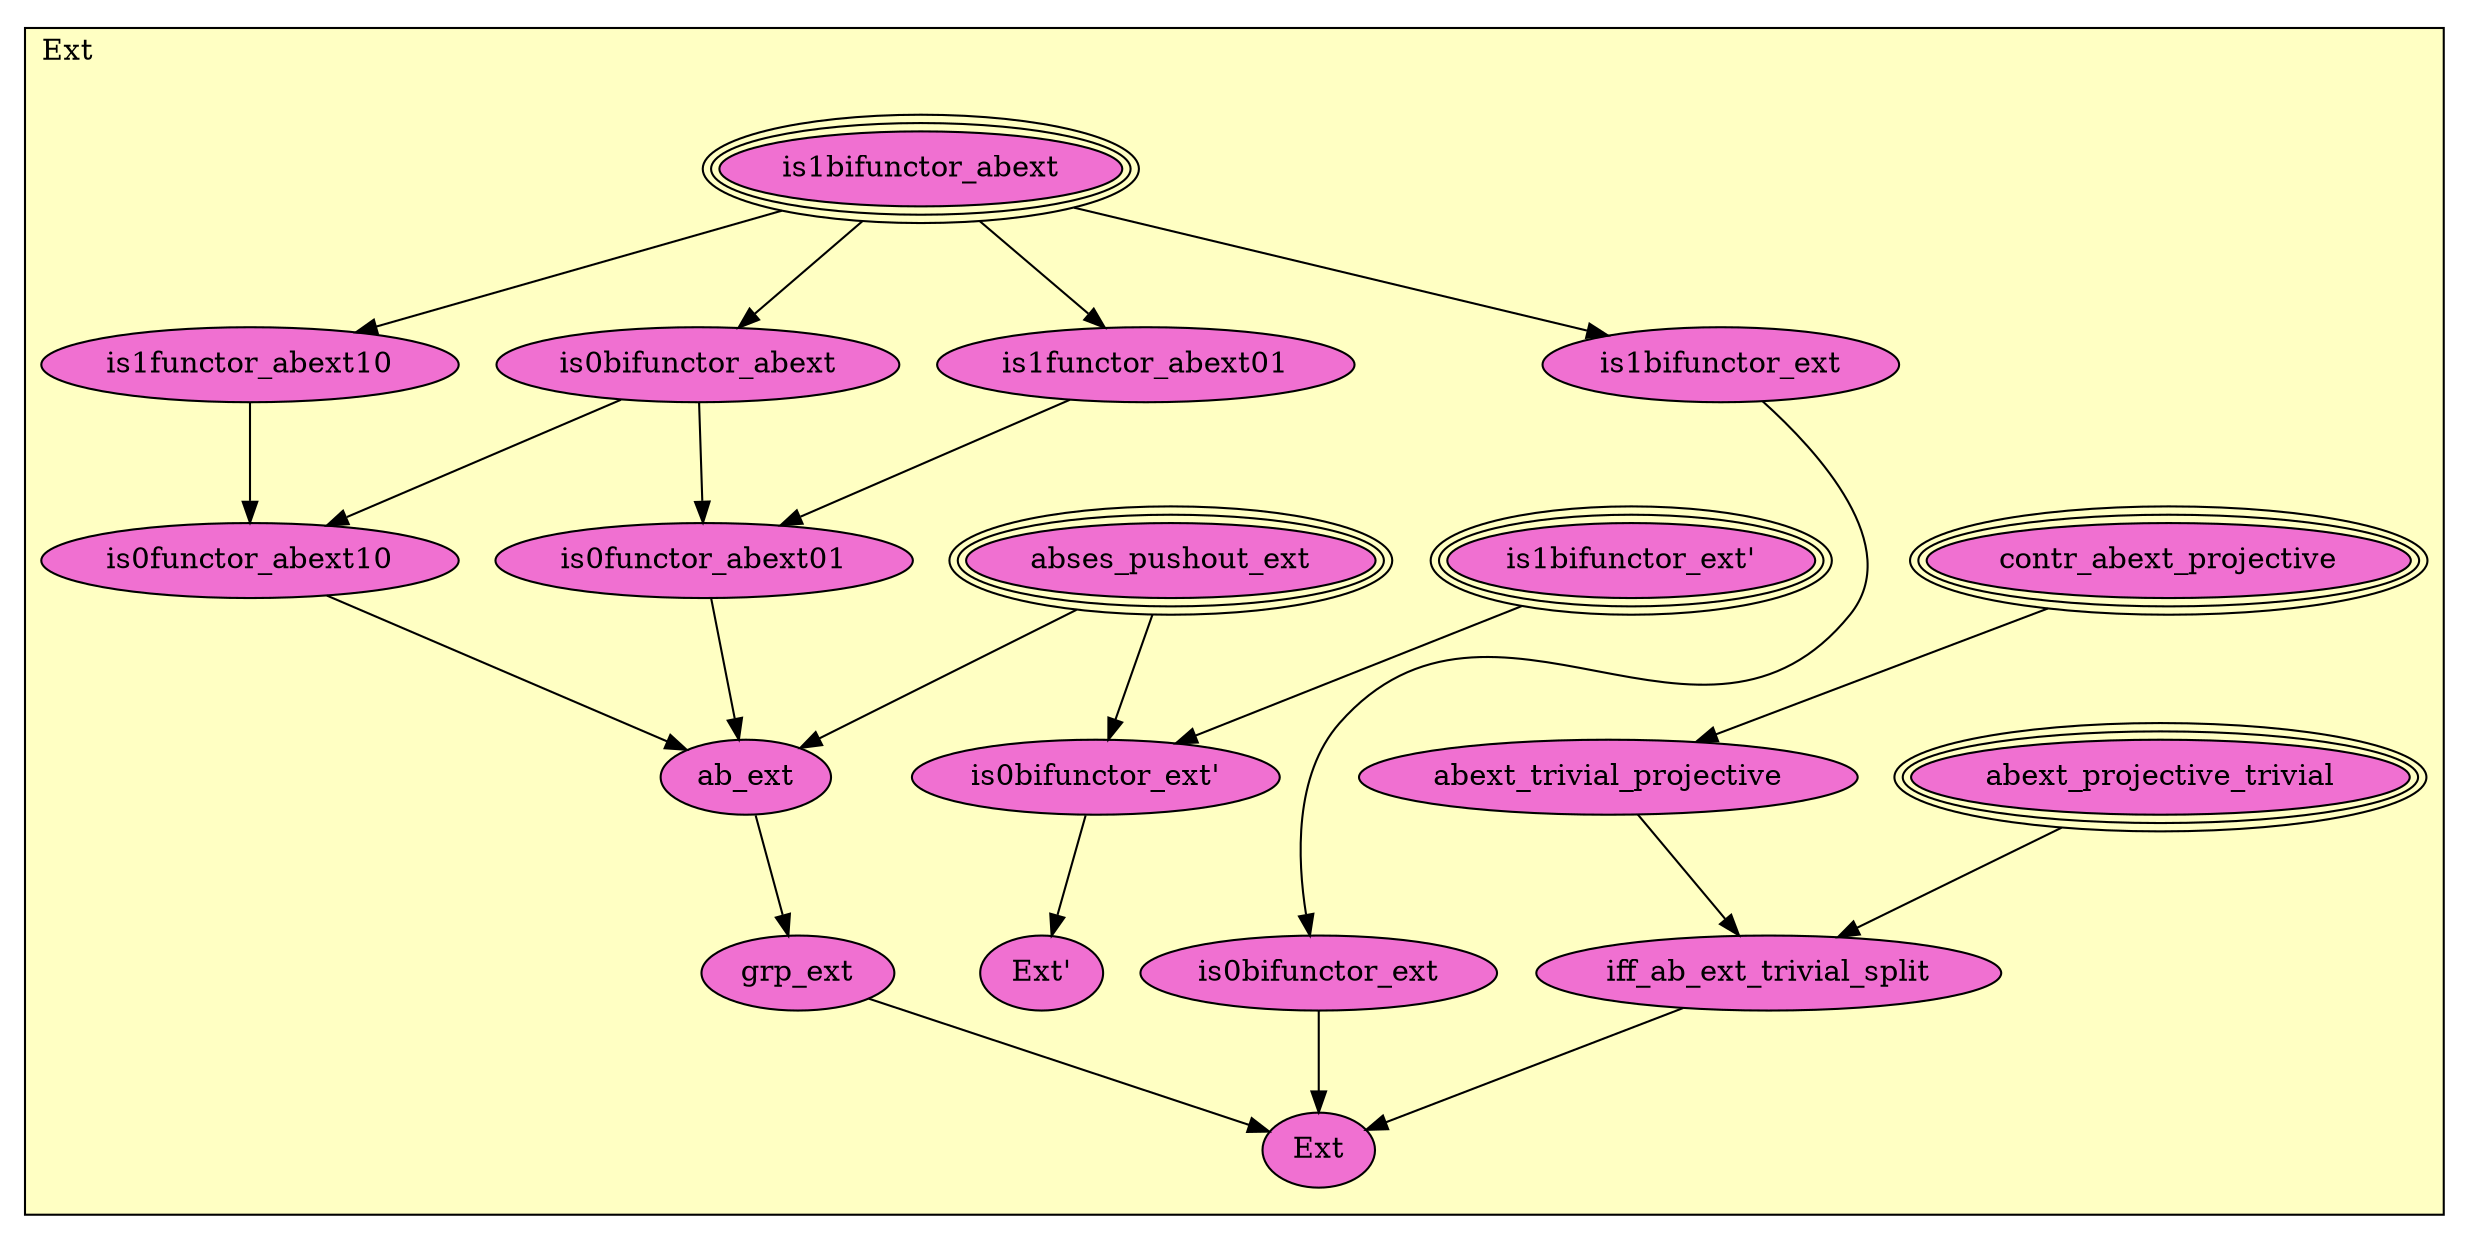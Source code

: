 digraph HoTT_Algebra_AbSES_Ext {
  graph [ratio=0.5]
  node [style=filled]
Ext_abext_projective_trivial [label="abext_projective_trivial", URL=<Ext.html#abext_projective_trivial>, peripheries=3, fillcolor="#F070D1"] ;
Ext_contr_abext_projective [label="contr_abext_projective", URL=<Ext.html#contr_abext_projective>, peripheries=3, fillcolor="#F070D1"] ;
Ext_abext_trivial_projective [label="abext_trivial_projective", URL=<Ext.html#abext_trivial_projective>, fillcolor="#F070D1"] ;
Ext_abses_pushout_ext [label="abses_pushout_ext", URL=<Ext.html#abses_pushout_ext>, peripheries=3, fillcolor="#F070D1"] ;
Ext_is1bifunctor_abext [label="is1bifunctor_abext", URL=<Ext.html#is1bifunctor_abext>, peripheries=3, fillcolor="#F070D1"] ;
Ext_is0bifunctor_abext [label="is0bifunctor_abext", URL=<Ext.html#is0bifunctor_abext>, fillcolor="#F070D1"] ;
Ext_is1functor_abext10 [label="is1functor_abext10", URL=<Ext.html#is1functor_abext10>, fillcolor="#F070D1"] ;
Ext_is1functor_abext01 [label="is1functor_abext01", URL=<Ext.html#is1functor_abext01>, fillcolor="#F070D1"] ;
Ext_is0functor_abext10 [label="is0functor_abext10", URL=<Ext.html#is0functor_abext10>, fillcolor="#F070D1"] ;
Ext_is0functor_abext01 [label="is0functor_abext01", URL=<Ext.html#is0functor_abext01>, fillcolor="#F070D1"] ;
Ext_ab_ext [label="ab_ext", URL=<Ext.html#ab_ext>, fillcolor="#F070D1"] ;
Ext_grp_ext [label="grp_ext", URL=<Ext.html#grp_ext>, fillcolor="#F070D1"] ;
Ext_is1bifunctor_ext_ [label="is1bifunctor_ext'", URL=<Ext.html#is1bifunctor_ext'>, peripheries=3, fillcolor="#F070D1"] ;
Ext_is0bifunctor_ext_ [label="is0bifunctor_ext'", URL=<Ext.html#is0bifunctor_ext'>, fillcolor="#F070D1"] ;
Ext_Ext_ [label="Ext'", URL=<Ext.html#Ext'>, fillcolor="#F070D1"] ;
Ext_iff_ab_ext_trivial_split [label="iff_ab_ext_trivial_split", URL=<Ext.html#iff_ab_ext_trivial_split>, fillcolor="#F070D1"] ;
Ext_is1bifunctor_ext [label="is1bifunctor_ext", URL=<Ext.html#is1bifunctor_ext>, fillcolor="#F070D1"] ;
Ext_is0bifunctor_ext [label="is0bifunctor_ext", URL=<Ext.html#is0bifunctor_ext>, fillcolor="#F070D1"] ;
Ext_Ext [label="Ext", URL=<Ext.html#Ext>, fillcolor="#F070D1"] ;
  Ext_abext_projective_trivial -> Ext_iff_ab_ext_trivial_split [] ;
  Ext_contr_abext_projective -> Ext_abext_trivial_projective [] ;
  Ext_abext_trivial_projective -> Ext_iff_ab_ext_trivial_split [] ;
  Ext_abses_pushout_ext -> Ext_ab_ext [] ;
  Ext_abses_pushout_ext -> Ext_is0bifunctor_ext_ [] ;
  Ext_is1bifunctor_abext -> Ext_is0bifunctor_abext [] ;
  Ext_is1bifunctor_abext -> Ext_is1functor_abext10 [] ;
  Ext_is1bifunctor_abext -> Ext_is1functor_abext01 [] ;
  Ext_is1bifunctor_abext -> Ext_is1bifunctor_ext [] ;
  Ext_is0bifunctor_abext -> Ext_is0functor_abext10 [] ;
  Ext_is0bifunctor_abext -> Ext_is0functor_abext01 [] ;
  Ext_is1functor_abext10 -> Ext_is0functor_abext10 [] ;
  Ext_is1functor_abext01 -> Ext_is0functor_abext01 [] ;
  Ext_is0functor_abext10 -> Ext_ab_ext [] ;
  Ext_is0functor_abext01 -> Ext_ab_ext [] ;
  Ext_ab_ext -> Ext_grp_ext [] ;
  Ext_grp_ext -> Ext_Ext [] ;
  Ext_is1bifunctor_ext_ -> Ext_is0bifunctor_ext_ [] ;
  Ext_is0bifunctor_ext_ -> Ext_Ext_ [] ;
  Ext_iff_ab_ext_trivial_split -> Ext_Ext [] ;
  Ext_is1bifunctor_ext -> Ext_is0bifunctor_ext [] ;
  Ext_is0bifunctor_ext -> Ext_Ext [] ;
subgraph cluster_Ext { label="Ext"; fillcolor="#FFFFC3"; labeljust=l; style=filled 
Ext_Ext; Ext_is0bifunctor_ext; Ext_is1bifunctor_ext; Ext_iff_ab_ext_trivial_split; Ext_Ext_; Ext_is0bifunctor_ext_; Ext_is1bifunctor_ext_; Ext_grp_ext; Ext_ab_ext; Ext_is0functor_abext01; Ext_is0functor_abext10; Ext_is1functor_abext01; Ext_is1functor_abext10; Ext_is0bifunctor_abext; Ext_is1bifunctor_abext; Ext_abses_pushout_ext; Ext_abext_trivial_projective; Ext_contr_abext_projective; Ext_abext_projective_trivial; };
} /* END */
